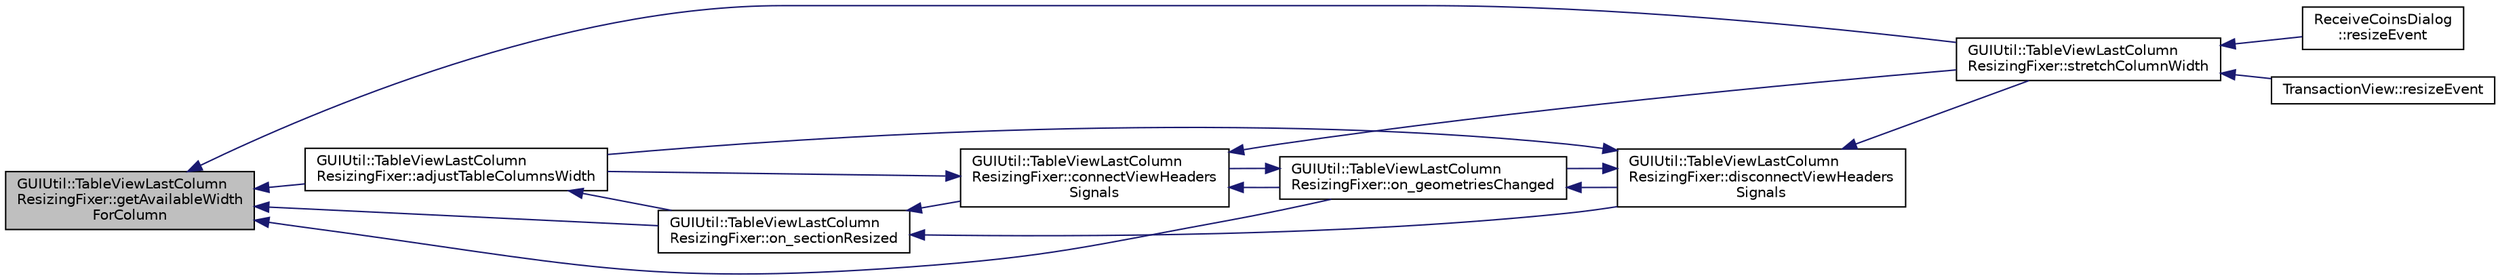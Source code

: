 digraph "GUIUtil::TableViewLastColumnResizingFixer::getAvailableWidthForColumn"
{
  edge [fontname="Helvetica",fontsize="10",labelfontname="Helvetica",labelfontsize="10"];
  node [fontname="Helvetica",fontsize="10",shape=record];
  rankdir="LR";
  Node52 [label="GUIUtil::TableViewLastColumn\lResizingFixer::getAvailableWidth\lForColumn",height=0.2,width=0.4,color="black", fillcolor="grey75", style="filled", fontcolor="black"];
  Node52 -> Node53 [dir="back",color="midnightblue",fontsize="10",style="solid",fontname="Helvetica"];
  Node53 [label="GUIUtil::TableViewLastColumn\lResizingFixer::adjustTableColumnsWidth",height=0.2,width=0.4,color="black", fillcolor="white", style="filled",URL="$class_g_u_i_util_1_1_table_view_last_column_resizing_fixer.html#ac5622cca5767d788033fff5d54629d7f"];
  Node53 -> Node54 [dir="back",color="midnightblue",fontsize="10",style="solid",fontname="Helvetica"];
  Node54 [label="GUIUtil::TableViewLastColumn\lResizingFixer::on_sectionResized",height=0.2,width=0.4,color="black", fillcolor="white", style="filled",URL="$class_g_u_i_util_1_1_table_view_last_column_resizing_fixer.html#a31422ff98c30c95c01dba5bbb8ccbcae"];
  Node54 -> Node55 [dir="back",color="midnightblue",fontsize="10",style="solid",fontname="Helvetica"];
  Node55 [label="GUIUtil::TableViewLastColumn\lResizingFixer::connectViewHeaders\lSignals",height=0.2,width=0.4,color="black", fillcolor="white", style="filled",URL="$class_g_u_i_util_1_1_table_view_last_column_resizing_fixer.html#ab01fe3dbf021a9306ec74afda41d6f45"];
  Node55 -> Node53 [dir="back",color="midnightblue",fontsize="10",style="solid",fontname="Helvetica"];
  Node55 -> Node56 [dir="back",color="midnightblue",fontsize="10",style="solid",fontname="Helvetica"];
  Node56 [label="GUIUtil::TableViewLastColumn\lResizingFixer::stretchColumnWidth",height=0.2,width=0.4,color="black", fillcolor="white", style="filled",URL="$class_g_u_i_util_1_1_table_view_last_column_resizing_fixer.html#a89971ed347cf9d25e02cfb7d9c7e3ca6"];
  Node56 -> Node57 [dir="back",color="midnightblue",fontsize="10",style="solid",fontname="Helvetica"];
  Node57 [label="ReceiveCoinsDialog\l::resizeEvent",height=0.2,width=0.4,color="black", fillcolor="white", style="filled",URL="$class_receive_coins_dialog.html#a8ebec2144a935622b4a33c57601a8868"];
  Node56 -> Node58 [dir="back",color="midnightblue",fontsize="10",style="solid",fontname="Helvetica"];
  Node58 [label="TransactionView::resizeEvent",height=0.2,width=0.4,color="black", fillcolor="white", style="filled",URL="$class_transaction_view.html#a6bcc05526bc111b4299d32d882f633b8"];
  Node55 -> Node59 [dir="back",color="midnightblue",fontsize="10",style="solid",fontname="Helvetica"];
  Node59 [label="GUIUtil::TableViewLastColumn\lResizingFixer::on_geometriesChanged",height=0.2,width=0.4,color="black", fillcolor="white", style="filled",URL="$class_g_u_i_util_1_1_table_view_last_column_resizing_fixer.html#a93f3b32cf06688099875a1c9d2df57f2"];
  Node59 -> Node55 [dir="back",color="midnightblue",fontsize="10",style="solid",fontname="Helvetica"];
  Node59 -> Node60 [dir="back",color="midnightblue",fontsize="10",style="solid",fontname="Helvetica"];
  Node60 [label="GUIUtil::TableViewLastColumn\lResizingFixer::disconnectViewHeaders\lSignals",height=0.2,width=0.4,color="black", fillcolor="white", style="filled",URL="$class_g_u_i_util_1_1_table_view_last_column_resizing_fixer.html#ae36cd142d60656073928ba6bd05a6661"];
  Node60 -> Node53 [dir="back",color="midnightblue",fontsize="10",style="solid",fontname="Helvetica"];
  Node60 -> Node56 [dir="back",color="midnightblue",fontsize="10",style="solid",fontname="Helvetica"];
  Node60 -> Node59 [dir="back",color="midnightblue",fontsize="10",style="solid",fontname="Helvetica"];
  Node54 -> Node60 [dir="back",color="midnightblue",fontsize="10",style="solid",fontname="Helvetica"];
  Node52 -> Node56 [dir="back",color="midnightblue",fontsize="10",style="solid",fontname="Helvetica"];
  Node52 -> Node54 [dir="back",color="midnightblue",fontsize="10",style="solid",fontname="Helvetica"];
  Node52 -> Node59 [dir="back",color="midnightblue",fontsize="10",style="solid",fontname="Helvetica"];
}
